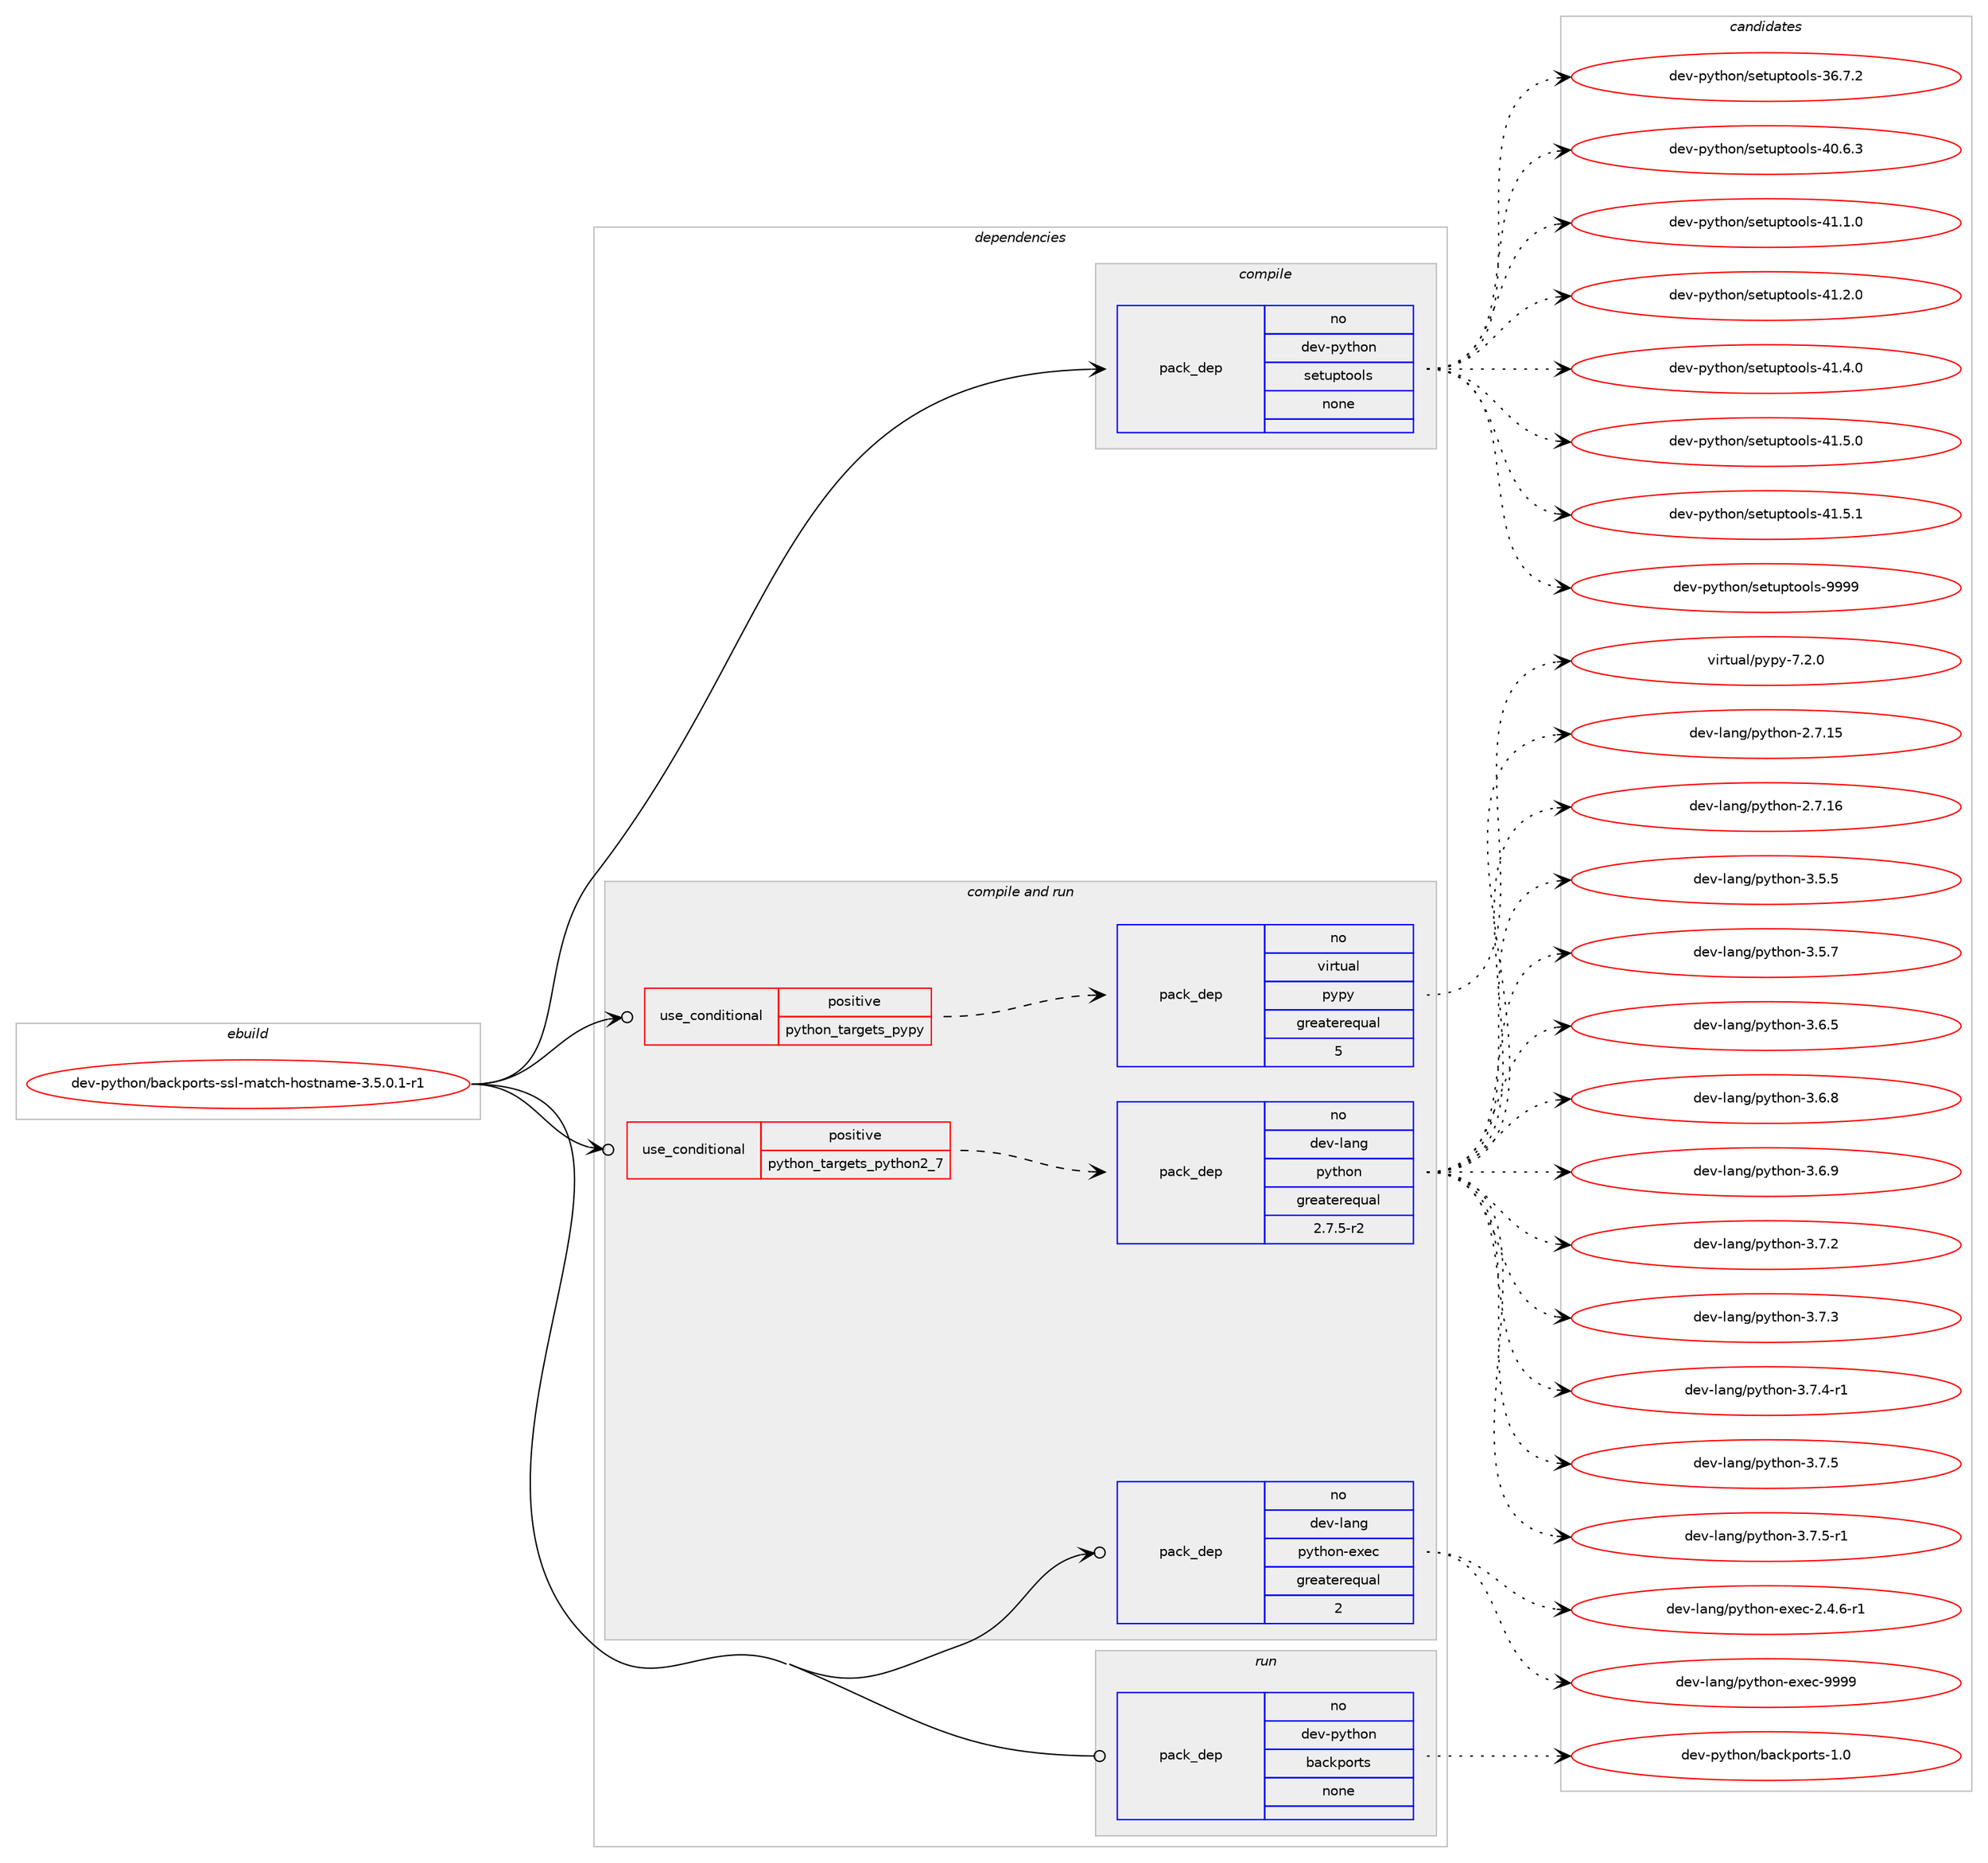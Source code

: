digraph prolog {

# *************
# Graph options
# *************

newrank=true;
concentrate=true;
compound=true;
graph [rankdir=LR,fontname=Helvetica,fontsize=10,ranksep=1.5];#, ranksep=2.5, nodesep=0.2];
edge  [arrowhead=vee];
node  [fontname=Helvetica,fontsize=10];

# **********
# The ebuild
# **********

subgraph cluster_leftcol {
color=gray;
rank=same;
label=<<i>ebuild</i>>;
id [label="dev-python/backports-ssl-match-hostname-3.5.0.1-r1", color=red, width=4, href="../dev-python/backports-ssl-match-hostname-3.5.0.1-r1.svg"];
}

# ****************
# The dependencies
# ****************

subgraph cluster_midcol {
color=gray;
label=<<i>dependencies</i>>;
subgraph cluster_compile {
fillcolor="#eeeeee";
style=filled;
label=<<i>compile</i>>;
subgraph pack447562 {
dependency596017 [label=<<TABLE BORDER="0" CELLBORDER="1" CELLSPACING="0" CELLPADDING="4" WIDTH="220"><TR><TD ROWSPAN="6" CELLPADDING="30">pack_dep</TD></TR><TR><TD WIDTH="110">no</TD></TR><TR><TD>dev-python</TD></TR><TR><TD>setuptools</TD></TR><TR><TD>none</TD></TR><TR><TD></TD></TR></TABLE>>, shape=none, color=blue];
}
id:e -> dependency596017:w [weight=20,style="solid",arrowhead="vee"];
}
subgraph cluster_compileandrun {
fillcolor="#eeeeee";
style=filled;
label=<<i>compile and run</i>>;
subgraph cond136681 {
dependency596018 [label=<<TABLE BORDER="0" CELLBORDER="1" CELLSPACING="0" CELLPADDING="4"><TR><TD ROWSPAN="3" CELLPADDING="10">use_conditional</TD></TR><TR><TD>positive</TD></TR><TR><TD>python_targets_pypy</TD></TR></TABLE>>, shape=none, color=red];
subgraph pack447563 {
dependency596019 [label=<<TABLE BORDER="0" CELLBORDER="1" CELLSPACING="0" CELLPADDING="4" WIDTH="220"><TR><TD ROWSPAN="6" CELLPADDING="30">pack_dep</TD></TR><TR><TD WIDTH="110">no</TD></TR><TR><TD>virtual</TD></TR><TR><TD>pypy</TD></TR><TR><TD>greaterequal</TD></TR><TR><TD>5</TD></TR></TABLE>>, shape=none, color=blue];
}
dependency596018:e -> dependency596019:w [weight=20,style="dashed",arrowhead="vee"];
}
id:e -> dependency596018:w [weight=20,style="solid",arrowhead="odotvee"];
subgraph cond136682 {
dependency596020 [label=<<TABLE BORDER="0" CELLBORDER="1" CELLSPACING="0" CELLPADDING="4"><TR><TD ROWSPAN="3" CELLPADDING="10">use_conditional</TD></TR><TR><TD>positive</TD></TR><TR><TD>python_targets_python2_7</TD></TR></TABLE>>, shape=none, color=red];
subgraph pack447564 {
dependency596021 [label=<<TABLE BORDER="0" CELLBORDER="1" CELLSPACING="0" CELLPADDING="4" WIDTH="220"><TR><TD ROWSPAN="6" CELLPADDING="30">pack_dep</TD></TR><TR><TD WIDTH="110">no</TD></TR><TR><TD>dev-lang</TD></TR><TR><TD>python</TD></TR><TR><TD>greaterequal</TD></TR><TR><TD>2.7.5-r2</TD></TR></TABLE>>, shape=none, color=blue];
}
dependency596020:e -> dependency596021:w [weight=20,style="dashed",arrowhead="vee"];
}
id:e -> dependency596020:w [weight=20,style="solid",arrowhead="odotvee"];
subgraph pack447565 {
dependency596022 [label=<<TABLE BORDER="0" CELLBORDER="1" CELLSPACING="0" CELLPADDING="4" WIDTH="220"><TR><TD ROWSPAN="6" CELLPADDING="30">pack_dep</TD></TR><TR><TD WIDTH="110">no</TD></TR><TR><TD>dev-lang</TD></TR><TR><TD>python-exec</TD></TR><TR><TD>greaterequal</TD></TR><TR><TD>2</TD></TR></TABLE>>, shape=none, color=blue];
}
id:e -> dependency596022:w [weight=20,style="solid",arrowhead="odotvee"];
}
subgraph cluster_run {
fillcolor="#eeeeee";
style=filled;
label=<<i>run</i>>;
subgraph pack447566 {
dependency596023 [label=<<TABLE BORDER="0" CELLBORDER="1" CELLSPACING="0" CELLPADDING="4" WIDTH="220"><TR><TD ROWSPAN="6" CELLPADDING="30">pack_dep</TD></TR><TR><TD WIDTH="110">no</TD></TR><TR><TD>dev-python</TD></TR><TR><TD>backports</TD></TR><TR><TD>none</TD></TR><TR><TD></TD></TR></TABLE>>, shape=none, color=blue];
}
id:e -> dependency596023:w [weight=20,style="solid",arrowhead="odot"];
}
}

# **************
# The candidates
# **************

subgraph cluster_choices {
rank=same;
color=gray;
label=<<i>candidates</i>>;

subgraph choice447562 {
color=black;
nodesep=1;
choice100101118451121211161041111104711510111611711211611111110811545515446554650 [label="dev-python/setuptools-36.7.2", color=red, width=4,href="../dev-python/setuptools-36.7.2.svg"];
choice100101118451121211161041111104711510111611711211611111110811545524846544651 [label="dev-python/setuptools-40.6.3", color=red, width=4,href="../dev-python/setuptools-40.6.3.svg"];
choice100101118451121211161041111104711510111611711211611111110811545524946494648 [label="dev-python/setuptools-41.1.0", color=red, width=4,href="../dev-python/setuptools-41.1.0.svg"];
choice100101118451121211161041111104711510111611711211611111110811545524946504648 [label="dev-python/setuptools-41.2.0", color=red, width=4,href="../dev-python/setuptools-41.2.0.svg"];
choice100101118451121211161041111104711510111611711211611111110811545524946524648 [label="dev-python/setuptools-41.4.0", color=red, width=4,href="../dev-python/setuptools-41.4.0.svg"];
choice100101118451121211161041111104711510111611711211611111110811545524946534648 [label="dev-python/setuptools-41.5.0", color=red, width=4,href="../dev-python/setuptools-41.5.0.svg"];
choice100101118451121211161041111104711510111611711211611111110811545524946534649 [label="dev-python/setuptools-41.5.1", color=red, width=4,href="../dev-python/setuptools-41.5.1.svg"];
choice10010111845112121116104111110471151011161171121161111111081154557575757 [label="dev-python/setuptools-9999", color=red, width=4,href="../dev-python/setuptools-9999.svg"];
dependency596017:e -> choice100101118451121211161041111104711510111611711211611111110811545515446554650:w [style=dotted,weight="100"];
dependency596017:e -> choice100101118451121211161041111104711510111611711211611111110811545524846544651:w [style=dotted,weight="100"];
dependency596017:e -> choice100101118451121211161041111104711510111611711211611111110811545524946494648:w [style=dotted,weight="100"];
dependency596017:e -> choice100101118451121211161041111104711510111611711211611111110811545524946504648:w [style=dotted,weight="100"];
dependency596017:e -> choice100101118451121211161041111104711510111611711211611111110811545524946524648:w [style=dotted,weight="100"];
dependency596017:e -> choice100101118451121211161041111104711510111611711211611111110811545524946534648:w [style=dotted,weight="100"];
dependency596017:e -> choice100101118451121211161041111104711510111611711211611111110811545524946534649:w [style=dotted,weight="100"];
dependency596017:e -> choice10010111845112121116104111110471151011161171121161111111081154557575757:w [style=dotted,weight="100"];
}
subgraph choice447563 {
color=black;
nodesep=1;
choice1181051141161179710847112121112121455546504648 [label="virtual/pypy-7.2.0", color=red, width=4,href="../virtual/pypy-7.2.0.svg"];
dependency596019:e -> choice1181051141161179710847112121112121455546504648:w [style=dotted,weight="100"];
}
subgraph choice447564 {
color=black;
nodesep=1;
choice10010111845108971101034711212111610411111045504655464953 [label="dev-lang/python-2.7.15", color=red, width=4,href="../dev-lang/python-2.7.15.svg"];
choice10010111845108971101034711212111610411111045504655464954 [label="dev-lang/python-2.7.16", color=red, width=4,href="../dev-lang/python-2.7.16.svg"];
choice100101118451089711010347112121116104111110455146534653 [label="dev-lang/python-3.5.5", color=red, width=4,href="../dev-lang/python-3.5.5.svg"];
choice100101118451089711010347112121116104111110455146534655 [label="dev-lang/python-3.5.7", color=red, width=4,href="../dev-lang/python-3.5.7.svg"];
choice100101118451089711010347112121116104111110455146544653 [label="dev-lang/python-3.6.5", color=red, width=4,href="../dev-lang/python-3.6.5.svg"];
choice100101118451089711010347112121116104111110455146544656 [label="dev-lang/python-3.6.8", color=red, width=4,href="../dev-lang/python-3.6.8.svg"];
choice100101118451089711010347112121116104111110455146544657 [label="dev-lang/python-3.6.9", color=red, width=4,href="../dev-lang/python-3.6.9.svg"];
choice100101118451089711010347112121116104111110455146554650 [label="dev-lang/python-3.7.2", color=red, width=4,href="../dev-lang/python-3.7.2.svg"];
choice100101118451089711010347112121116104111110455146554651 [label="dev-lang/python-3.7.3", color=red, width=4,href="../dev-lang/python-3.7.3.svg"];
choice1001011184510897110103471121211161041111104551465546524511449 [label="dev-lang/python-3.7.4-r1", color=red, width=4,href="../dev-lang/python-3.7.4-r1.svg"];
choice100101118451089711010347112121116104111110455146554653 [label="dev-lang/python-3.7.5", color=red, width=4,href="../dev-lang/python-3.7.5.svg"];
choice1001011184510897110103471121211161041111104551465546534511449 [label="dev-lang/python-3.7.5-r1", color=red, width=4,href="../dev-lang/python-3.7.5-r1.svg"];
dependency596021:e -> choice10010111845108971101034711212111610411111045504655464953:w [style=dotted,weight="100"];
dependency596021:e -> choice10010111845108971101034711212111610411111045504655464954:w [style=dotted,weight="100"];
dependency596021:e -> choice100101118451089711010347112121116104111110455146534653:w [style=dotted,weight="100"];
dependency596021:e -> choice100101118451089711010347112121116104111110455146534655:w [style=dotted,weight="100"];
dependency596021:e -> choice100101118451089711010347112121116104111110455146544653:w [style=dotted,weight="100"];
dependency596021:e -> choice100101118451089711010347112121116104111110455146544656:w [style=dotted,weight="100"];
dependency596021:e -> choice100101118451089711010347112121116104111110455146544657:w [style=dotted,weight="100"];
dependency596021:e -> choice100101118451089711010347112121116104111110455146554650:w [style=dotted,weight="100"];
dependency596021:e -> choice100101118451089711010347112121116104111110455146554651:w [style=dotted,weight="100"];
dependency596021:e -> choice1001011184510897110103471121211161041111104551465546524511449:w [style=dotted,weight="100"];
dependency596021:e -> choice100101118451089711010347112121116104111110455146554653:w [style=dotted,weight="100"];
dependency596021:e -> choice1001011184510897110103471121211161041111104551465546534511449:w [style=dotted,weight="100"];
}
subgraph choice447565 {
color=black;
nodesep=1;
choice10010111845108971101034711212111610411111045101120101994550465246544511449 [label="dev-lang/python-exec-2.4.6-r1", color=red, width=4,href="../dev-lang/python-exec-2.4.6-r1.svg"];
choice10010111845108971101034711212111610411111045101120101994557575757 [label="dev-lang/python-exec-9999", color=red, width=4,href="../dev-lang/python-exec-9999.svg"];
dependency596022:e -> choice10010111845108971101034711212111610411111045101120101994550465246544511449:w [style=dotted,weight="100"];
dependency596022:e -> choice10010111845108971101034711212111610411111045101120101994557575757:w [style=dotted,weight="100"];
}
subgraph choice447566 {
color=black;
nodesep=1;
choice100101118451121211161041111104798979910711211111411611545494648 [label="dev-python/backports-1.0", color=red, width=4,href="../dev-python/backports-1.0.svg"];
dependency596023:e -> choice100101118451121211161041111104798979910711211111411611545494648:w [style=dotted,weight="100"];
}
}

}
